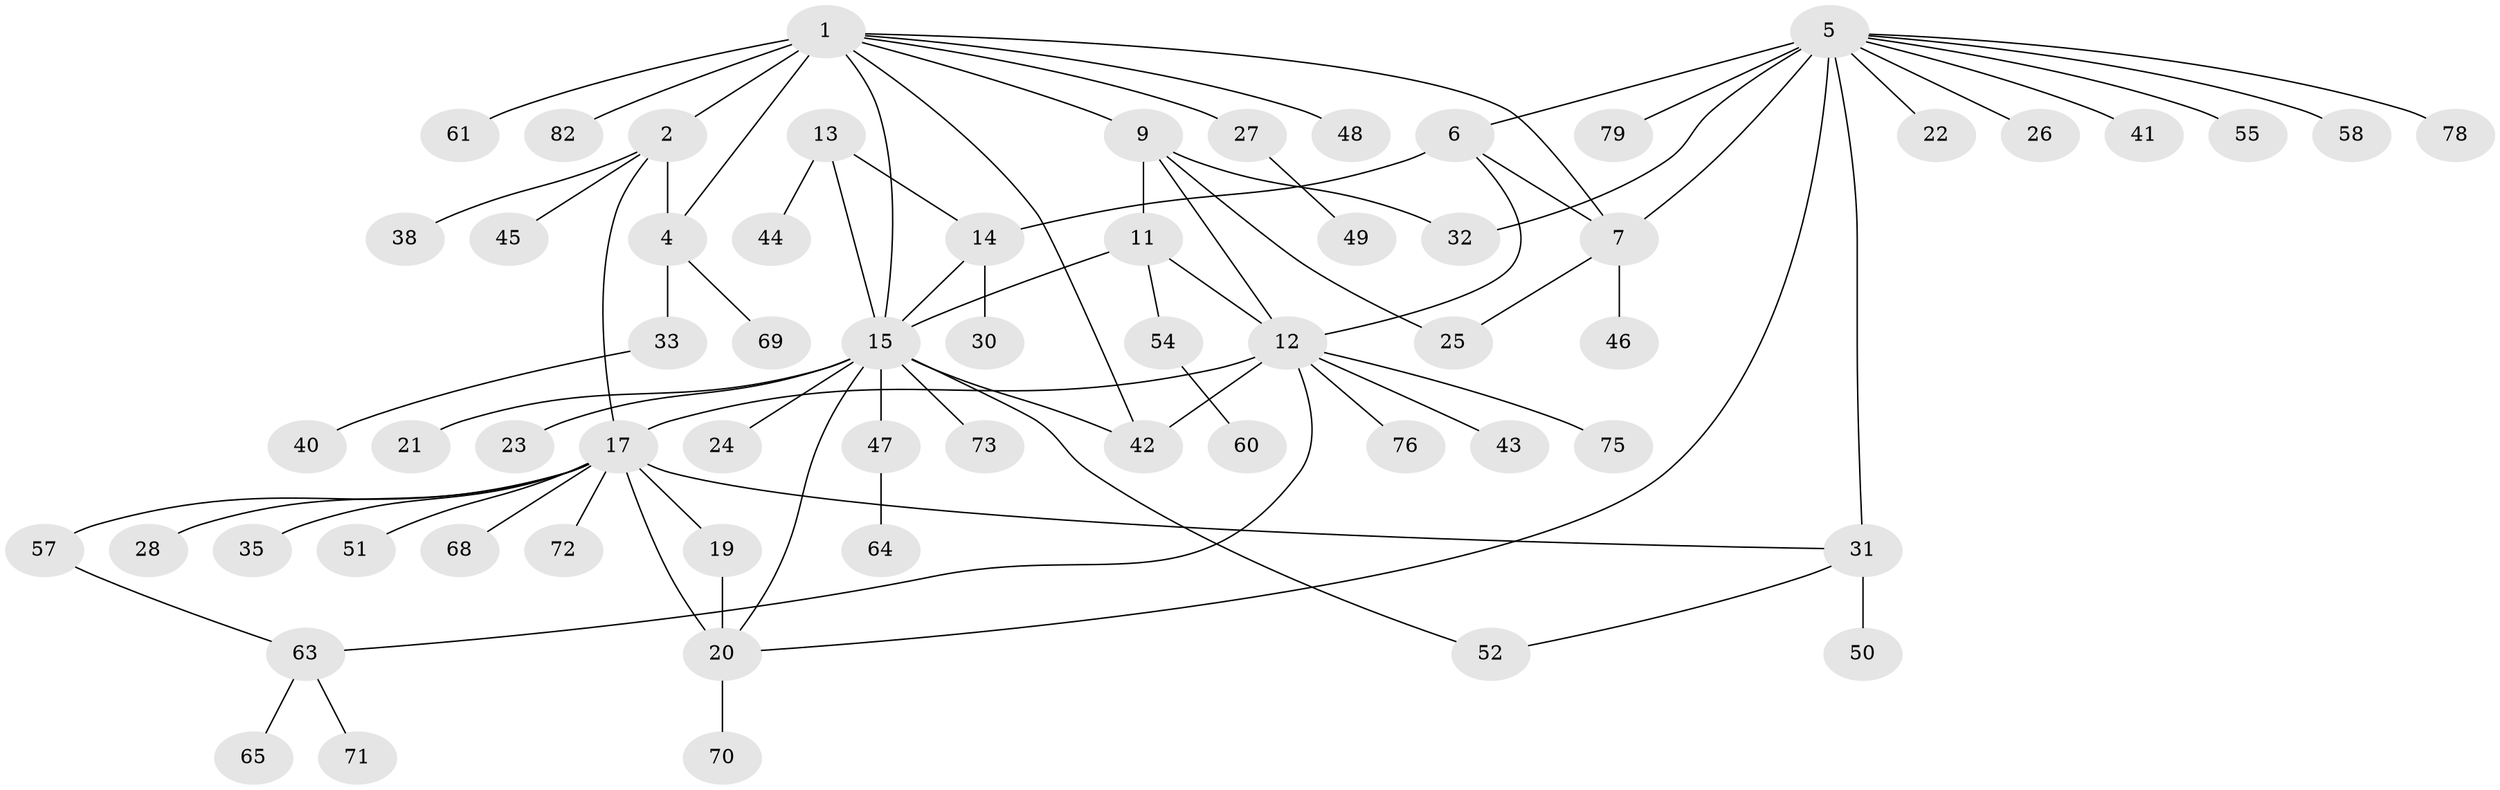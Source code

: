 // original degree distribution, {7: 0.06097560975609756, 5: 0.036585365853658534, 13: 0.012195121951219513, 3: 0.06097560975609756, 6: 0.036585365853658534, 11: 0.036585365853658534, 4: 0.04878048780487805, 2: 0.18292682926829268, 1: 0.524390243902439}
// Generated by graph-tools (version 1.1) at 2025/11/02/27/25 16:11:31]
// undirected, 62 vertices, 79 edges
graph export_dot {
graph [start="1"]
  node [color=gray90,style=filled];
  1 [super="+3"];
  2 [super="+39"];
  4 [super="+37"];
  5 [super="+8"];
  6;
  7 [super="+77"];
  9 [super="+10"];
  11 [super="+67"];
  12 [super="+62"];
  13;
  14 [super="+36"];
  15 [super="+16"];
  17 [super="+18"];
  19;
  20 [super="+34"];
  21 [super="+29"];
  22;
  23;
  24;
  25 [super="+53"];
  26;
  27;
  28;
  30;
  31;
  32;
  33;
  35;
  38;
  40 [super="+74"];
  41 [super="+56"];
  42 [super="+66"];
  43;
  44 [super="+81"];
  45;
  46;
  47;
  48;
  49;
  50;
  51;
  52;
  54 [super="+59"];
  55;
  57;
  58;
  60;
  61;
  63;
  64 [super="+80"];
  65;
  68;
  69;
  70;
  71;
  72;
  73;
  75;
  76;
  78;
  79;
  82;
  1 -- 2 [weight=2];
  1 -- 4 [weight=2];
  1 -- 42;
  1 -- 82;
  1 -- 15;
  1 -- 48;
  1 -- 7;
  1 -- 27;
  1 -- 61;
  1 -- 9;
  2 -- 4;
  2 -- 38;
  2 -- 45;
  2 -- 17;
  4 -- 33;
  4 -- 69;
  5 -- 6 [weight=2];
  5 -- 7 [weight=2];
  5 -- 20;
  5 -- 22;
  5 -- 26;
  5 -- 31;
  5 -- 32;
  5 -- 41;
  5 -- 55;
  5 -- 58;
  5 -- 78;
  5 -- 79;
  6 -- 7;
  6 -- 12;
  6 -- 14;
  7 -- 25;
  7 -- 46;
  9 -- 11 [weight=2];
  9 -- 12 [weight=2];
  9 -- 32;
  9 -- 25;
  11 -- 12;
  11 -- 15;
  11 -- 54;
  12 -- 17;
  12 -- 43;
  12 -- 63;
  12 -- 75;
  12 -- 76;
  12 -- 42;
  13 -- 14;
  13 -- 15 [weight=2];
  13 -- 44;
  14 -- 15 [weight=2];
  14 -- 30;
  15 -- 20;
  15 -- 21;
  15 -- 23;
  15 -- 42;
  15 -- 47;
  15 -- 52;
  15 -- 73;
  15 -- 24;
  17 -- 19 [weight=2];
  17 -- 20 [weight=2];
  17 -- 28;
  17 -- 31;
  17 -- 35;
  17 -- 51;
  17 -- 57;
  17 -- 68;
  17 -- 72;
  19 -- 20;
  20 -- 70;
  27 -- 49;
  31 -- 50;
  31 -- 52;
  33 -- 40;
  47 -- 64;
  54 -- 60;
  57 -- 63;
  63 -- 65;
  63 -- 71;
}
